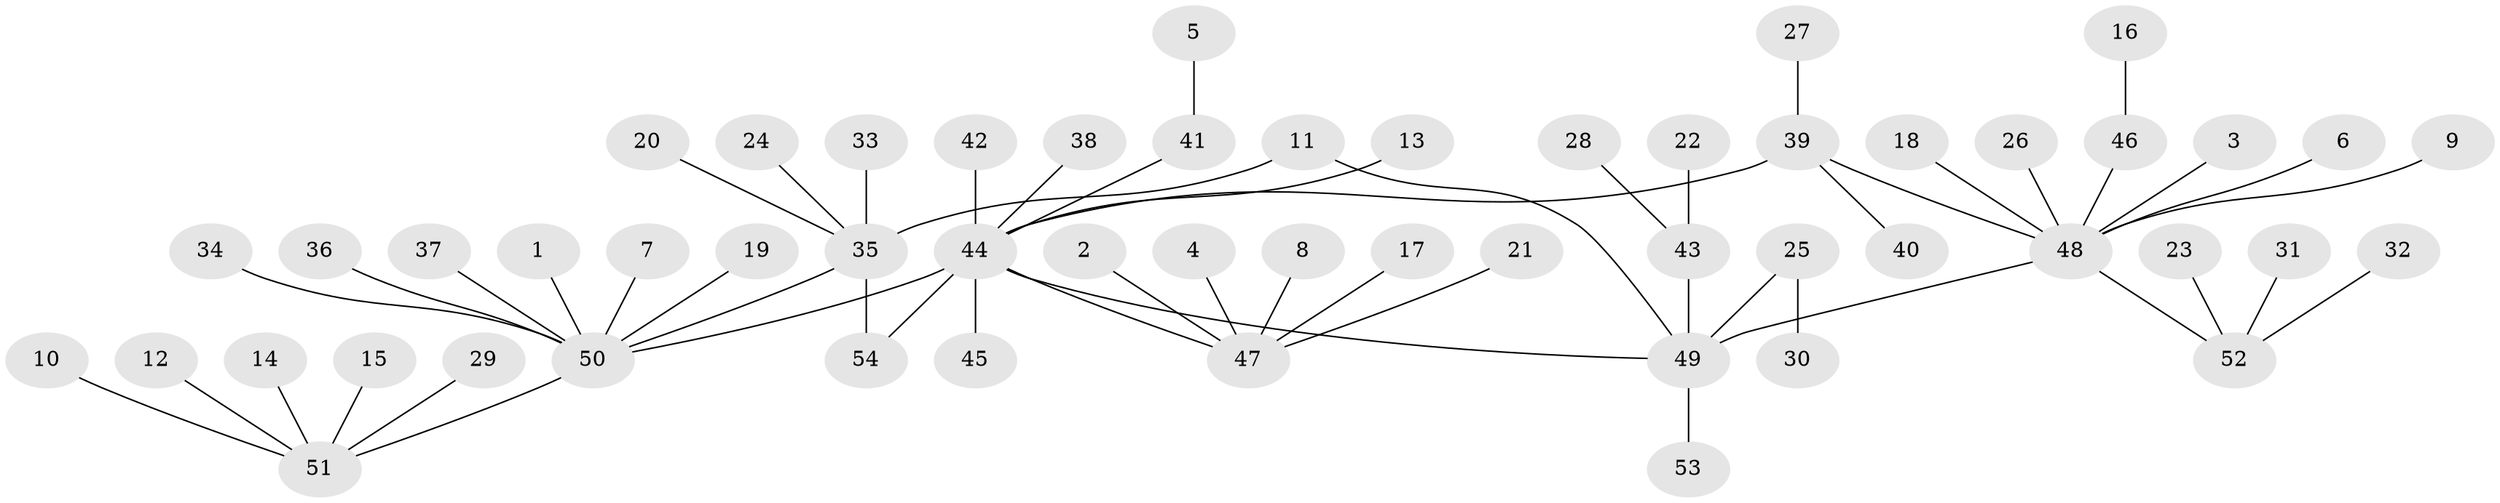 // original degree distribution, {11: 0.009615384615384616, 12: 0.009615384615384616, 8: 0.019230769230769232, 6: 0.019230769230769232, 3: 0.057692307692307696, 1: 0.6057692307692307, 5: 0.028846153846153848, 10: 0.009615384615384616, 2: 0.22115384615384615, 4: 0.009615384615384616, 7: 0.009615384615384616}
// Generated by graph-tools (version 1.1) at 2025/49/03/09/25 03:49:58]
// undirected, 54 vertices, 56 edges
graph export_dot {
graph [start="1"]
  node [color=gray90,style=filled];
  1;
  2;
  3;
  4;
  5;
  6;
  7;
  8;
  9;
  10;
  11;
  12;
  13;
  14;
  15;
  16;
  17;
  18;
  19;
  20;
  21;
  22;
  23;
  24;
  25;
  26;
  27;
  28;
  29;
  30;
  31;
  32;
  33;
  34;
  35;
  36;
  37;
  38;
  39;
  40;
  41;
  42;
  43;
  44;
  45;
  46;
  47;
  48;
  49;
  50;
  51;
  52;
  53;
  54;
  1 -- 50 [weight=1.0];
  2 -- 47 [weight=1.0];
  3 -- 48 [weight=1.0];
  4 -- 47 [weight=1.0];
  5 -- 41 [weight=1.0];
  6 -- 48 [weight=1.0];
  7 -- 50 [weight=1.0];
  8 -- 47 [weight=1.0];
  9 -- 48 [weight=1.0];
  10 -- 51 [weight=1.0];
  11 -- 35 [weight=1.0];
  11 -- 49 [weight=1.0];
  12 -- 51 [weight=1.0];
  13 -- 44 [weight=1.0];
  14 -- 51 [weight=1.0];
  15 -- 51 [weight=1.0];
  16 -- 46 [weight=1.0];
  17 -- 47 [weight=1.0];
  18 -- 48 [weight=1.0];
  19 -- 50 [weight=1.0];
  20 -- 35 [weight=1.0];
  21 -- 47 [weight=1.0];
  22 -- 43 [weight=1.0];
  23 -- 52 [weight=1.0];
  24 -- 35 [weight=1.0];
  25 -- 30 [weight=1.0];
  25 -- 49 [weight=1.0];
  26 -- 48 [weight=1.0];
  27 -- 39 [weight=1.0];
  28 -- 43 [weight=1.0];
  29 -- 51 [weight=1.0];
  31 -- 52 [weight=1.0];
  32 -- 52 [weight=1.0];
  33 -- 35 [weight=1.0];
  34 -- 50 [weight=1.0];
  35 -- 50 [weight=1.0];
  35 -- 54 [weight=1.0];
  36 -- 50 [weight=1.0];
  37 -- 50 [weight=1.0];
  38 -- 44 [weight=1.0];
  39 -- 40 [weight=1.0];
  39 -- 44 [weight=1.0];
  39 -- 48 [weight=1.0];
  41 -- 44 [weight=1.0];
  42 -- 44 [weight=1.0];
  43 -- 49 [weight=1.0];
  44 -- 45 [weight=1.0];
  44 -- 47 [weight=1.0];
  44 -- 49 [weight=1.0];
  44 -- 50 [weight=1.0];
  44 -- 54 [weight=1.0];
  46 -- 48 [weight=1.0];
  48 -- 49 [weight=1.0];
  48 -- 52 [weight=1.0];
  49 -- 53 [weight=1.0];
  50 -- 51 [weight=1.0];
}
